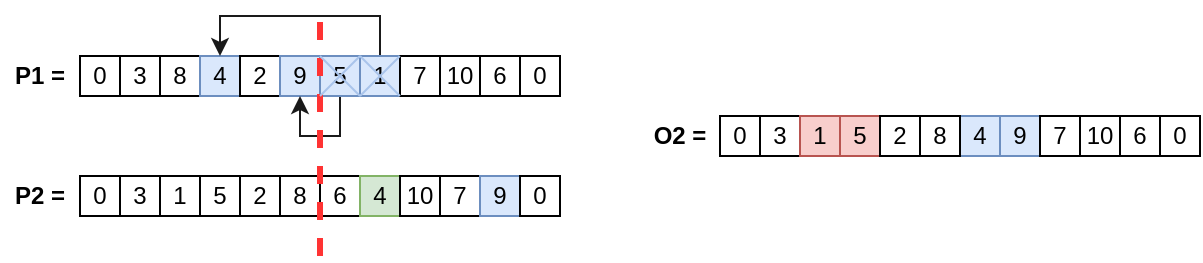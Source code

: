 <mxfile version="20.8.9" type="device"><diagram id="GHQ4tVNnvG2lwq_hyQM1" name="Page-1"><mxGraphModel dx="988" dy="508" grid="1" gridSize="10" guides="1" tooltips="1" connect="1" arrows="1" fold="1" page="1" pageScale="1" pageWidth="1169" pageHeight="827" math="0" shadow="0"><root><mxCell id="0"/><mxCell id="1" parent="0"/><mxCell id="cpuRsah73hElJBT9IA4A-274" value="0" style="rounded=0;whiteSpace=wrap;html=1;fillColor=none;" parent="1" vertex="1"><mxGeometry x="120" y="660" width="20" height="20" as="geometry"/></mxCell><mxCell id="cpuRsah73hElJBT9IA4A-275" value="3" style="rounded=0;whiteSpace=wrap;html=1;fillColor=none;" parent="1" vertex="1"><mxGeometry x="140" y="660" width="20" height="20" as="geometry"/></mxCell><mxCell id="cpuRsah73hElJBT9IA4A-276" value="8" style="rounded=0;whiteSpace=wrap;html=1;fillColor=none;" parent="1" vertex="1"><mxGeometry x="160" y="660" width="20" height="20" as="geometry"/></mxCell><mxCell id="cpuRsah73hElJBT9IA4A-277" value="4" style="rounded=0;whiteSpace=wrap;html=1;fillColor=#dae8fc;strokeColor=#6c8ebf;" parent="1" vertex="1"><mxGeometry x="180" y="660" width="20" height="20" as="geometry"/></mxCell><mxCell id="cpuRsah73hElJBT9IA4A-278" value="2" style="rounded=0;whiteSpace=wrap;html=1;fillColor=none;" parent="1" vertex="1"><mxGeometry x="200" y="660" width="20" height="20" as="geometry"/></mxCell><mxCell id="cpuRsah73hElJBT9IA4A-279" value="9" style="rounded=0;whiteSpace=wrap;html=1;fillColor=#dae8fc;strokeColor=#6c8ebf;" parent="1" vertex="1"><mxGeometry x="220" y="660" width="20" height="20" as="geometry"/></mxCell><mxCell id="cpuRsah73hElJBT9IA4A-332" style="edgeStyle=orthogonalEdgeStyle;rounded=0;orthogonalLoop=1;jettySize=auto;html=1;exitX=0.5;exitY=1;exitDx=0;exitDy=0;strokeColor=#1A1A1A;strokeWidth=1;" parent="1" source="cpuRsah73hElJBT9IA4A-280" target="cpuRsah73hElJBT9IA4A-279" edge="1"><mxGeometry relative="1" as="geometry"/></mxCell><mxCell id="cpuRsah73hElJBT9IA4A-280" value="5" style="rounded=0;whiteSpace=wrap;html=1;fillColor=#dae8fc;strokeColor=#6c8ebf;" parent="1" vertex="1"><mxGeometry x="240" y="660" width="20" height="20" as="geometry"/></mxCell><mxCell id="cpuRsah73hElJBT9IA4A-331" style="edgeStyle=orthogonalEdgeStyle;rounded=0;orthogonalLoop=1;jettySize=auto;html=1;exitX=0.5;exitY=0;exitDx=0;exitDy=0;entryX=0.5;entryY=0;entryDx=0;entryDy=0;strokeColor=#1A1A1A;strokeWidth=1;" parent="1" source="cpuRsah73hElJBT9IA4A-281" target="cpuRsah73hElJBT9IA4A-277" edge="1"><mxGeometry relative="1" as="geometry"/></mxCell><mxCell id="cpuRsah73hElJBT9IA4A-281" value="1" style="rounded=0;whiteSpace=wrap;html=1;fillColor=#dae8fc;strokeColor=#6c8ebf;" parent="1" vertex="1"><mxGeometry x="260" y="660" width="20" height="20" as="geometry"/></mxCell><mxCell id="cpuRsah73hElJBT9IA4A-282" value="7" style="rounded=0;whiteSpace=wrap;html=1;fillColor=none;" parent="1" vertex="1"><mxGeometry x="280" y="660" width="20" height="20" as="geometry"/></mxCell><mxCell id="cpuRsah73hElJBT9IA4A-283" value="10" style="rounded=0;whiteSpace=wrap;html=1;fillColor=none;" parent="1" vertex="1"><mxGeometry x="300" y="660" width="20" height="20" as="geometry"/></mxCell><mxCell id="cpuRsah73hElJBT9IA4A-284" value="6" style="rounded=0;whiteSpace=wrap;html=1;fillColor=none;" parent="1" vertex="1"><mxGeometry x="320" y="660" width="20" height="20" as="geometry"/></mxCell><mxCell id="cpuRsah73hElJBT9IA4A-285" value="0" style="rounded=0;whiteSpace=wrap;html=1;fillColor=none;" parent="1" vertex="1"><mxGeometry x="340" y="660" width="20" height="20" as="geometry"/></mxCell><mxCell id="cpuRsah73hElJBT9IA4A-286" value="0" style="rounded=0;whiteSpace=wrap;html=1;fillColor=none;" parent="1" vertex="1"><mxGeometry x="120" y="720" width="20" height="20" as="geometry"/></mxCell><mxCell id="cpuRsah73hElJBT9IA4A-287" value="3" style="rounded=0;whiteSpace=wrap;html=1;fillColor=none;" parent="1" vertex="1"><mxGeometry x="140" y="720" width="20" height="20" as="geometry"/></mxCell><mxCell id="cpuRsah73hElJBT9IA4A-288" value="1" style="rounded=0;whiteSpace=wrap;html=1;fillColor=none;" parent="1" vertex="1"><mxGeometry x="160" y="720" width="20" height="20" as="geometry"/></mxCell><mxCell id="cpuRsah73hElJBT9IA4A-289" value="5" style="rounded=0;whiteSpace=wrap;html=1;fillColor=none;" parent="1" vertex="1"><mxGeometry x="180" y="720" width="20" height="20" as="geometry"/></mxCell><mxCell id="cpuRsah73hElJBT9IA4A-290" value="2" style="rounded=0;whiteSpace=wrap;html=1;fillColor=none;" parent="1" vertex="1"><mxGeometry x="200" y="720" width="20" height="20" as="geometry"/></mxCell><mxCell id="cpuRsah73hElJBT9IA4A-291" value="8" style="rounded=0;whiteSpace=wrap;html=1;fillColor=none;" parent="1" vertex="1"><mxGeometry x="220" y="720" width="20" height="20" as="geometry"/></mxCell><mxCell id="cpuRsah73hElJBT9IA4A-292" value="6" style="rounded=0;whiteSpace=wrap;html=1;fillColor=none;" parent="1" vertex="1"><mxGeometry x="240" y="720" width="20" height="20" as="geometry"/></mxCell><mxCell id="cpuRsah73hElJBT9IA4A-293" value="4" style="rounded=0;whiteSpace=wrap;html=1;fillColor=#d5e8d4;strokeColor=#82b366;" parent="1" vertex="1"><mxGeometry x="260" y="720" width="20" height="20" as="geometry"/></mxCell><mxCell id="cpuRsah73hElJBT9IA4A-294" value="10" style="rounded=0;whiteSpace=wrap;html=1;fillColor=none;" parent="1" vertex="1"><mxGeometry x="280" y="720" width="20" height="20" as="geometry"/></mxCell><mxCell id="cpuRsah73hElJBT9IA4A-295" value="7" style="rounded=0;whiteSpace=wrap;html=1;fillColor=none;" parent="1" vertex="1"><mxGeometry x="300" y="720" width="20" height="20" as="geometry"/></mxCell><mxCell id="cpuRsah73hElJBT9IA4A-296" value="9" style="rounded=0;whiteSpace=wrap;html=1;fillColor=#dae8fc;strokeColor=#6c8ebf;" parent="1" vertex="1"><mxGeometry x="320" y="720" width="20" height="20" as="geometry"/></mxCell><mxCell id="cpuRsah73hElJBT9IA4A-297" value="0" style="rounded=0;whiteSpace=wrap;html=1;fillColor=none;" parent="1" vertex="1"><mxGeometry x="340" y="720" width="20" height="20" as="geometry"/></mxCell><mxCell id="cpuRsah73hElJBT9IA4A-298" value="" style="endArrow=none;html=1;rounded=0;strokeWidth=3;strokeColor=#FF3333;dashed=1;" parent="1" edge="1"><mxGeometry width="50" height="50" relative="1" as="geometry"><mxPoint x="240" y="760" as="sourcePoint"/><mxPoint x="240" y="640" as="targetPoint"/></mxGeometry></mxCell><mxCell id="cpuRsah73hElJBT9IA4A-301" value="P1 =" style="text;html=1;strokeColor=none;fillColor=none;align=center;verticalAlign=middle;whiteSpace=wrap;rounded=0;fontStyle=1" parent="1" vertex="1"><mxGeometry x="80" y="660" width="40" height="20" as="geometry"/></mxCell><mxCell id="cpuRsah73hElJBT9IA4A-302" value="P2 =" style="text;html=1;strokeColor=none;fillColor=none;align=center;verticalAlign=middle;whiteSpace=wrap;rounded=0;fontStyle=1" parent="1" vertex="1"><mxGeometry x="80" y="720" width="40" height="20" as="geometry"/></mxCell><mxCell id="cpuRsah73hElJBT9IA4A-309" value="4" style="rounded=0;whiteSpace=wrap;html=1;fillColor=#dae8fc;strokeColor=#6c8ebf;" parent="1" vertex="1"><mxGeometry x="560" y="690" width="20" height="20" as="geometry"/></mxCell><mxCell id="cpuRsah73hElJBT9IA4A-310" value="9" style="rounded=0;whiteSpace=wrap;html=1;fillColor=#dae8fc;strokeColor=#6c8ebf;" parent="1" vertex="1"><mxGeometry x="580" y="690" width="20" height="20" as="geometry"/></mxCell><mxCell id="cpuRsah73hElJBT9IA4A-311" value="7" style="rounded=0;whiteSpace=wrap;html=1;fillColor=none;" parent="1" vertex="1"><mxGeometry x="600" y="690" width="20" height="20" as="geometry"/></mxCell><mxCell id="cpuRsah73hElJBT9IA4A-312" value="10" style="rounded=0;whiteSpace=wrap;html=1;fillColor=none;" parent="1" vertex="1"><mxGeometry x="620" y="690" width="20" height="20" as="geometry"/></mxCell><mxCell id="cpuRsah73hElJBT9IA4A-313" value="6" style="rounded=0;whiteSpace=wrap;html=1;fillColor=none;" parent="1" vertex="1"><mxGeometry x="640" y="690" width="20" height="20" as="geometry"/></mxCell><mxCell id="cpuRsah73hElJBT9IA4A-314" value="0" style="rounded=0;whiteSpace=wrap;html=1;fillColor=none;" parent="1" vertex="1"><mxGeometry x="660" y="690" width="20" height="20" as="geometry"/></mxCell><mxCell id="cpuRsah73hElJBT9IA4A-316" value="O2 =" style="text;html=1;strokeColor=none;fillColor=none;align=center;verticalAlign=middle;whiteSpace=wrap;rounded=0;fontStyle=1" parent="1" vertex="1"><mxGeometry x="400" y="690" width="40" height="20" as="geometry"/></mxCell><mxCell id="cpuRsah73hElJBT9IA4A-317" value="0" style="rounded=0;whiteSpace=wrap;html=1;fillColor=none;" parent="1" vertex="1"><mxGeometry x="440" y="690" width="20" height="20" as="geometry"/></mxCell><mxCell id="cpuRsah73hElJBT9IA4A-318" value="3" style="rounded=0;whiteSpace=wrap;html=1;fillColor=none;" parent="1" vertex="1"><mxGeometry x="460" y="690" width="20" height="20" as="geometry"/></mxCell><mxCell id="cpuRsah73hElJBT9IA4A-319" value="1" style="rounded=0;whiteSpace=wrap;html=1;fillColor=#f8cecc;strokeColor=#b85450;" parent="1" vertex="1"><mxGeometry x="480" y="690" width="20" height="20" as="geometry"/></mxCell><mxCell id="cpuRsah73hElJBT9IA4A-320" value="5" style="rounded=0;whiteSpace=wrap;html=1;fillColor=#f8cecc;strokeColor=#b85450;" parent="1" vertex="1"><mxGeometry x="500" y="690" width="20" height="20" as="geometry"/></mxCell><mxCell id="cpuRsah73hElJBT9IA4A-321" value="2" style="rounded=0;whiteSpace=wrap;html=1;fillColor=none;" parent="1" vertex="1"><mxGeometry x="520" y="690" width="20" height="20" as="geometry"/></mxCell><mxCell id="cpuRsah73hElJBT9IA4A-322" value="8" style="rounded=0;whiteSpace=wrap;html=1;fillColor=none;" parent="1" vertex="1"><mxGeometry x="540" y="690" width="20" height="20" as="geometry"/></mxCell><mxCell id="0zAhEr_7y6IADplzbljR-1" value="" style="endArrow=none;html=1;rounded=0;strokeColor=#A9C4EB;exitX=0;exitY=0;exitDx=0;exitDy=0;entryX=1;entryY=1;entryDx=0;entryDy=0;" edge="1" parent="1" source="cpuRsah73hElJBT9IA4A-280" target="cpuRsah73hElJBT9IA4A-280"><mxGeometry width="50" height="50" relative="1" as="geometry"><mxPoint x="400" y="620" as="sourcePoint"/><mxPoint x="450" y="640" as="targetPoint"/></mxGeometry></mxCell><mxCell id="0zAhEr_7y6IADplzbljR-2" value="" style="endArrow=none;html=1;rounded=0;strokeColor=#A9C4EB;exitX=0;exitY=0;exitDx=0;exitDy=0;entryX=0;entryY=1;entryDx=0;entryDy=0;" edge="1" parent="1" source="cpuRsah73hElJBT9IA4A-281" target="cpuRsah73hElJBT9IA4A-282"><mxGeometry width="50" height="50" relative="1" as="geometry"><mxPoint x="400" y="630" as="sourcePoint"/><mxPoint x="450" y="580" as="targetPoint"/></mxGeometry></mxCell><mxCell id="0zAhEr_7y6IADplzbljR-3" value="" style="endArrow=none;html=1;rounded=0;strokeColor=#A9C4EB;entryX=0;entryY=0;entryDx=0;entryDy=0;" edge="1" parent="1" target="cpuRsah73hElJBT9IA4A-281"><mxGeometry width="50" height="50" relative="1" as="geometry"><mxPoint x="240" y="680" as="sourcePoint"/><mxPoint x="450" y="580" as="targetPoint"/></mxGeometry></mxCell><mxCell id="0zAhEr_7y6IADplzbljR-4" value="" style="endArrow=none;html=1;rounded=0;strokeColor=#A9C4EB;exitX=0;exitY=1;exitDx=0;exitDy=0;entryX=0;entryY=0;entryDx=0;entryDy=0;" edge="1" parent="1" source="cpuRsah73hElJBT9IA4A-281" target="cpuRsah73hElJBT9IA4A-282"><mxGeometry width="50" height="50" relative="1" as="geometry"><mxPoint x="400" y="630" as="sourcePoint"/><mxPoint x="450" y="580" as="targetPoint"/></mxGeometry></mxCell></root></mxGraphModel></diagram></mxfile>